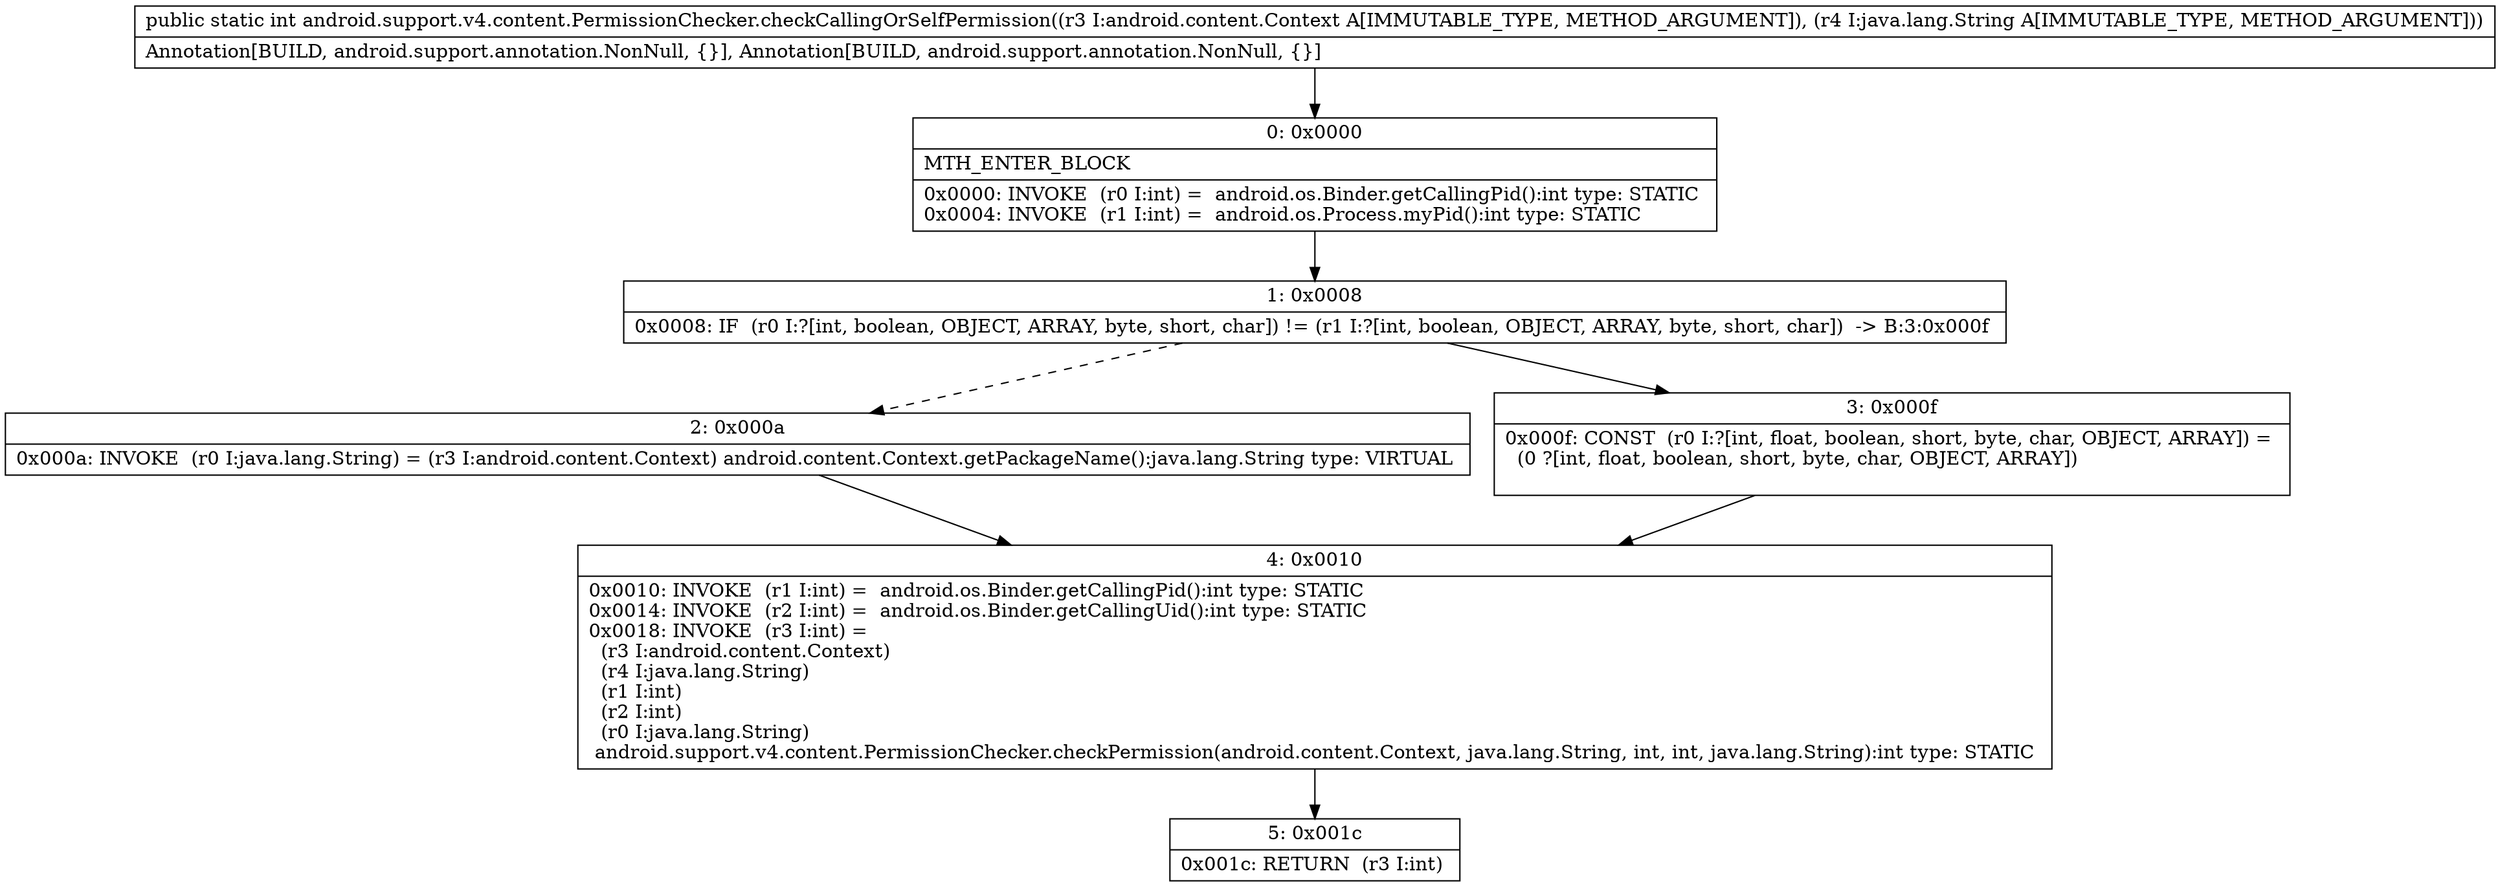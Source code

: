 digraph "CFG forandroid.support.v4.content.PermissionChecker.checkCallingOrSelfPermission(Landroid\/content\/Context;Ljava\/lang\/String;)I" {
Node_0 [shape=record,label="{0\:\ 0x0000|MTH_ENTER_BLOCK\l|0x0000: INVOKE  (r0 I:int) =  android.os.Binder.getCallingPid():int type: STATIC \l0x0004: INVOKE  (r1 I:int) =  android.os.Process.myPid():int type: STATIC \l}"];
Node_1 [shape=record,label="{1\:\ 0x0008|0x0008: IF  (r0 I:?[int, boolean, OBJECT, ARRAY, byte, short, char]) != (r1 I:?[int, boolean, OBJECT, ARRAY, byte, short, char])  \-\> B:3:0x000f \l}"];
Node_2 [shape=record,label="{2\:\ 0x000a|0x000a: INVOKE  (r0 I:java.lang.String) = (r3 I:android.content.Context) android.content.Context.getPackageName():java.lang.String type: VIRTUAL \l}"];
Node_3 [shape=record,label="{3\:\ 0x000f|0x000f: CONST  (r0 I:?[int, float, boolean, short, byte, char, OBJECT, ARRAY]) = \l  (0 ?[int, float, boolean, short, byte, char, OBJECT, ARRAY])\l \l}"];
Node_4 [shape=record,label="{4\:\ 0x0010|0x0010: INVOKE  (r1 I:int) =  android.os.Binder.getCallingPid():int type: STATIC \l0x0014: INVOKE  (r2 I:int) =  android.os.Binder.getCallingUid():int type: STATIC \l0x0018: INVOKE  (r3 I:int) = \l  (r3 I:android.content.Context)\l  (r4 I:java.lang.String)\l  (r1 I:int)\l  (r2 I:int)\l  (r0 I:java.lang.String)\l android.support.v4.content.PermissionChecker.checkPermission(android.content.Context, java.lang.String, int, int, java.lang.String):int type: STATIC \l}"];
Node_5 [shape=record,label="{5\:\ 0x001c|0x001c: RETURN  (r3 I:int) \l}"];
MethodNode[shape=record,label="{public static int android.support.v4.content.PermissionChecker.checkCallingOrSelfPermission((r3 I:android.content.Context A[IMMUTABLE_TYPE, METHOD_ARGUMENT]), (r4 I:java.lang.String A[IMMUTABLE_TYPE, METHOD_ARGUMENT]))  | Annotation[BUILD, android.support.annotation.NonNull, \{\}], Annotation[BUILD, android.support.annotation.NonNull, \{\}]\l}"];
MethodNode -> Node_0;
Node_0 -> Node_1;
Node_1 -> Node_2[style=dashed];
Node_1 -> Node_3;
Node_2 -> Node_4;
Node_3 -> Node_4;
Node_4 -> Node_5;
}

